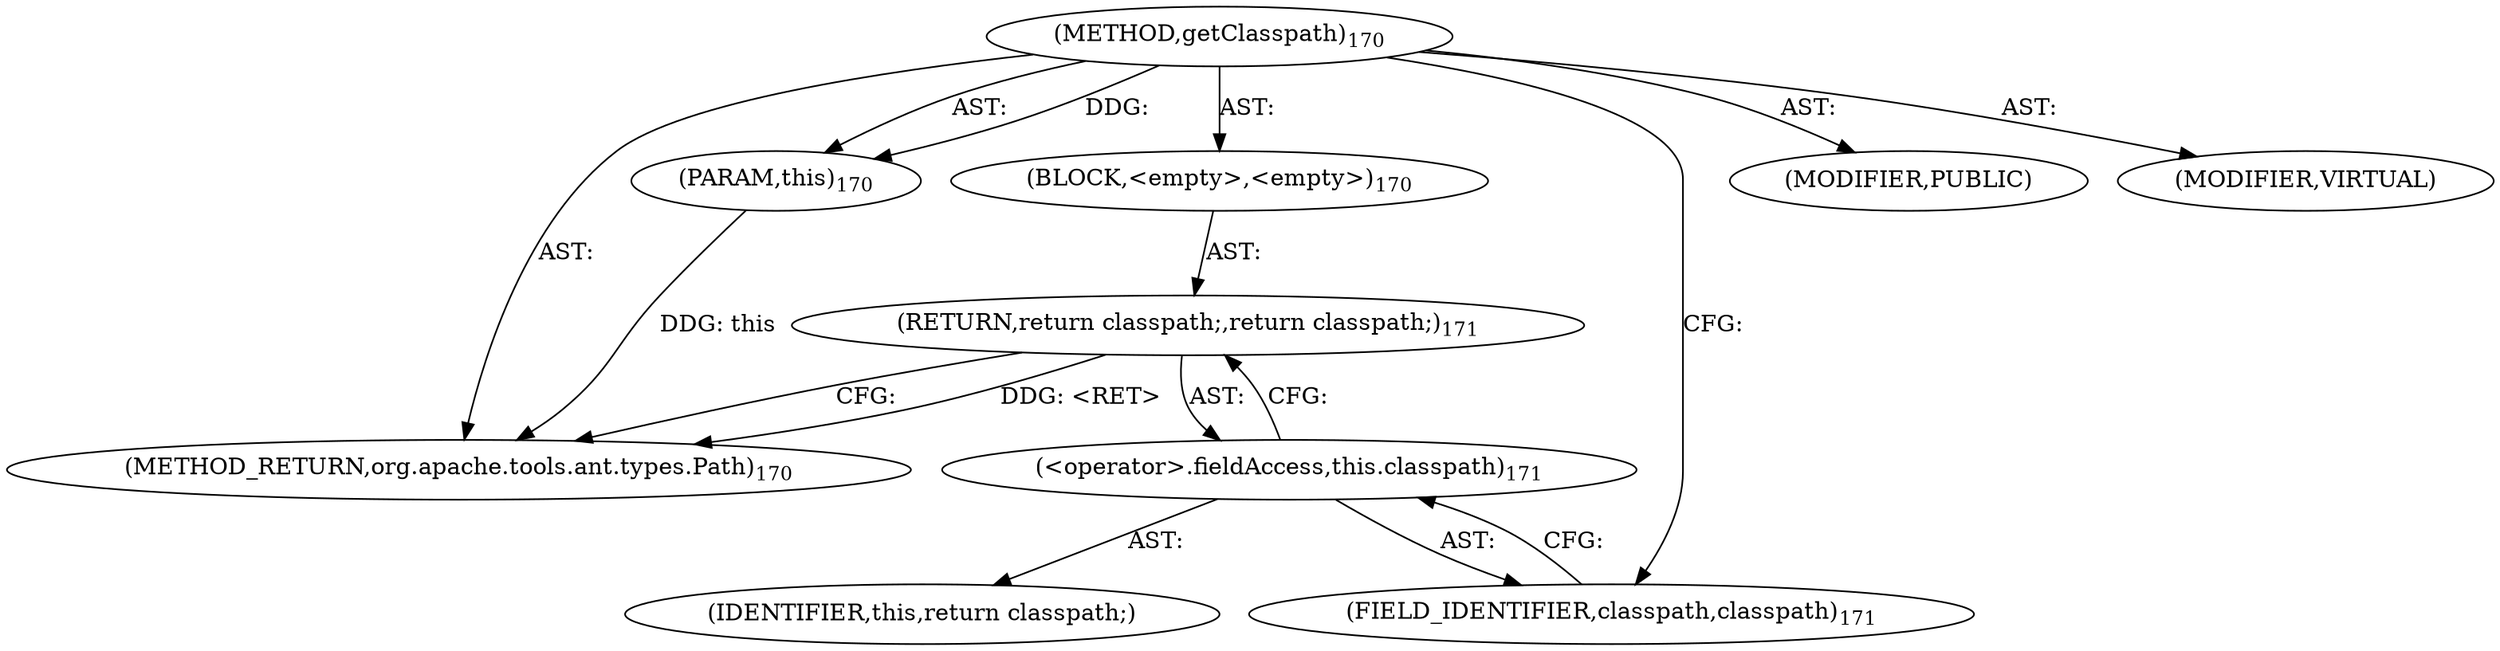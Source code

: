 digraph "getClasspath" {  
"111669149702" [label = <(METHOD,getClasspath)<SUB>170</SUB>> ]
"115964117003" [label = <(PARAM,this)<SUB>170</SUB>> ]
"25769803789" [label = <(BLOCK,&lt;empty&gt;,&lt;empty&gt;)<SUB>170</SUB>> ]
"146028888066" [label = <(RETURN,return classpath;,return classpath;)<SUB>171</SUB>> ]
"30064771109" [label = <(&lt;operator&gt;.fieldAccess,this.classpath)<SUB>171</SUB>> ]
"68719476761" [label = <(IDENTIFIER,this,return classpath;)> ]
"55834574858" [label = <(FIELD_IDENTIFIER,classpath,classpath)<SUB>171</SUB>> ]
"133143986195" [label = <(MODIFIER,PUBLIC)> ]
"133143986196" [label = <(MODIFIER,VIRTUAL)> ]
"128849018886" [label = <(METHOD_RETURN,org.apache.tools.ant.types.Path)<SUB>170</SUB>> ]
  "111669149702" -> "115964117003"  [ label = "AST: "] 
  "111669149702" -> "25769803789"  [ label = "AST: "] 
  "111669149702" -> "133143986195"  [ label = "AST: "] 
  "111669149702" -> "133143986196"  [ label = "AST: "] 
  "111669149702" -> "128849018886"  [ label = "AST: "] 
  "25769803789" -> "146028888066"  [ label = "AST: "] 
  "146028888066" -> "30064771109"  [ label = "AST: "] 
  "30064771109" -> "68719476761"  [ label = "AST: "] 
  "30064771109" -> "55834574858"  [ label = "AST: "] 
  "146028888066" -> "128849018886"  [ label = "CFG: "] 
  "30064771109" -> "146028888066"  [ label = "CFG: "] 
  "55834574858" -> "30064771109"  [ label = "CFG: "] 
  "111669149702" -> "55834574858"  [ label = "CFG: "] 
  "146028888066" -> "128849018886"  [ label = "DDG: &lt;RET&gt;"] 
  "115964117003" -> "128849018886"  [ label = "DDG: this"] 
  "111669149702" -> "115964117003"  [ label = "DDG: "] 
}
